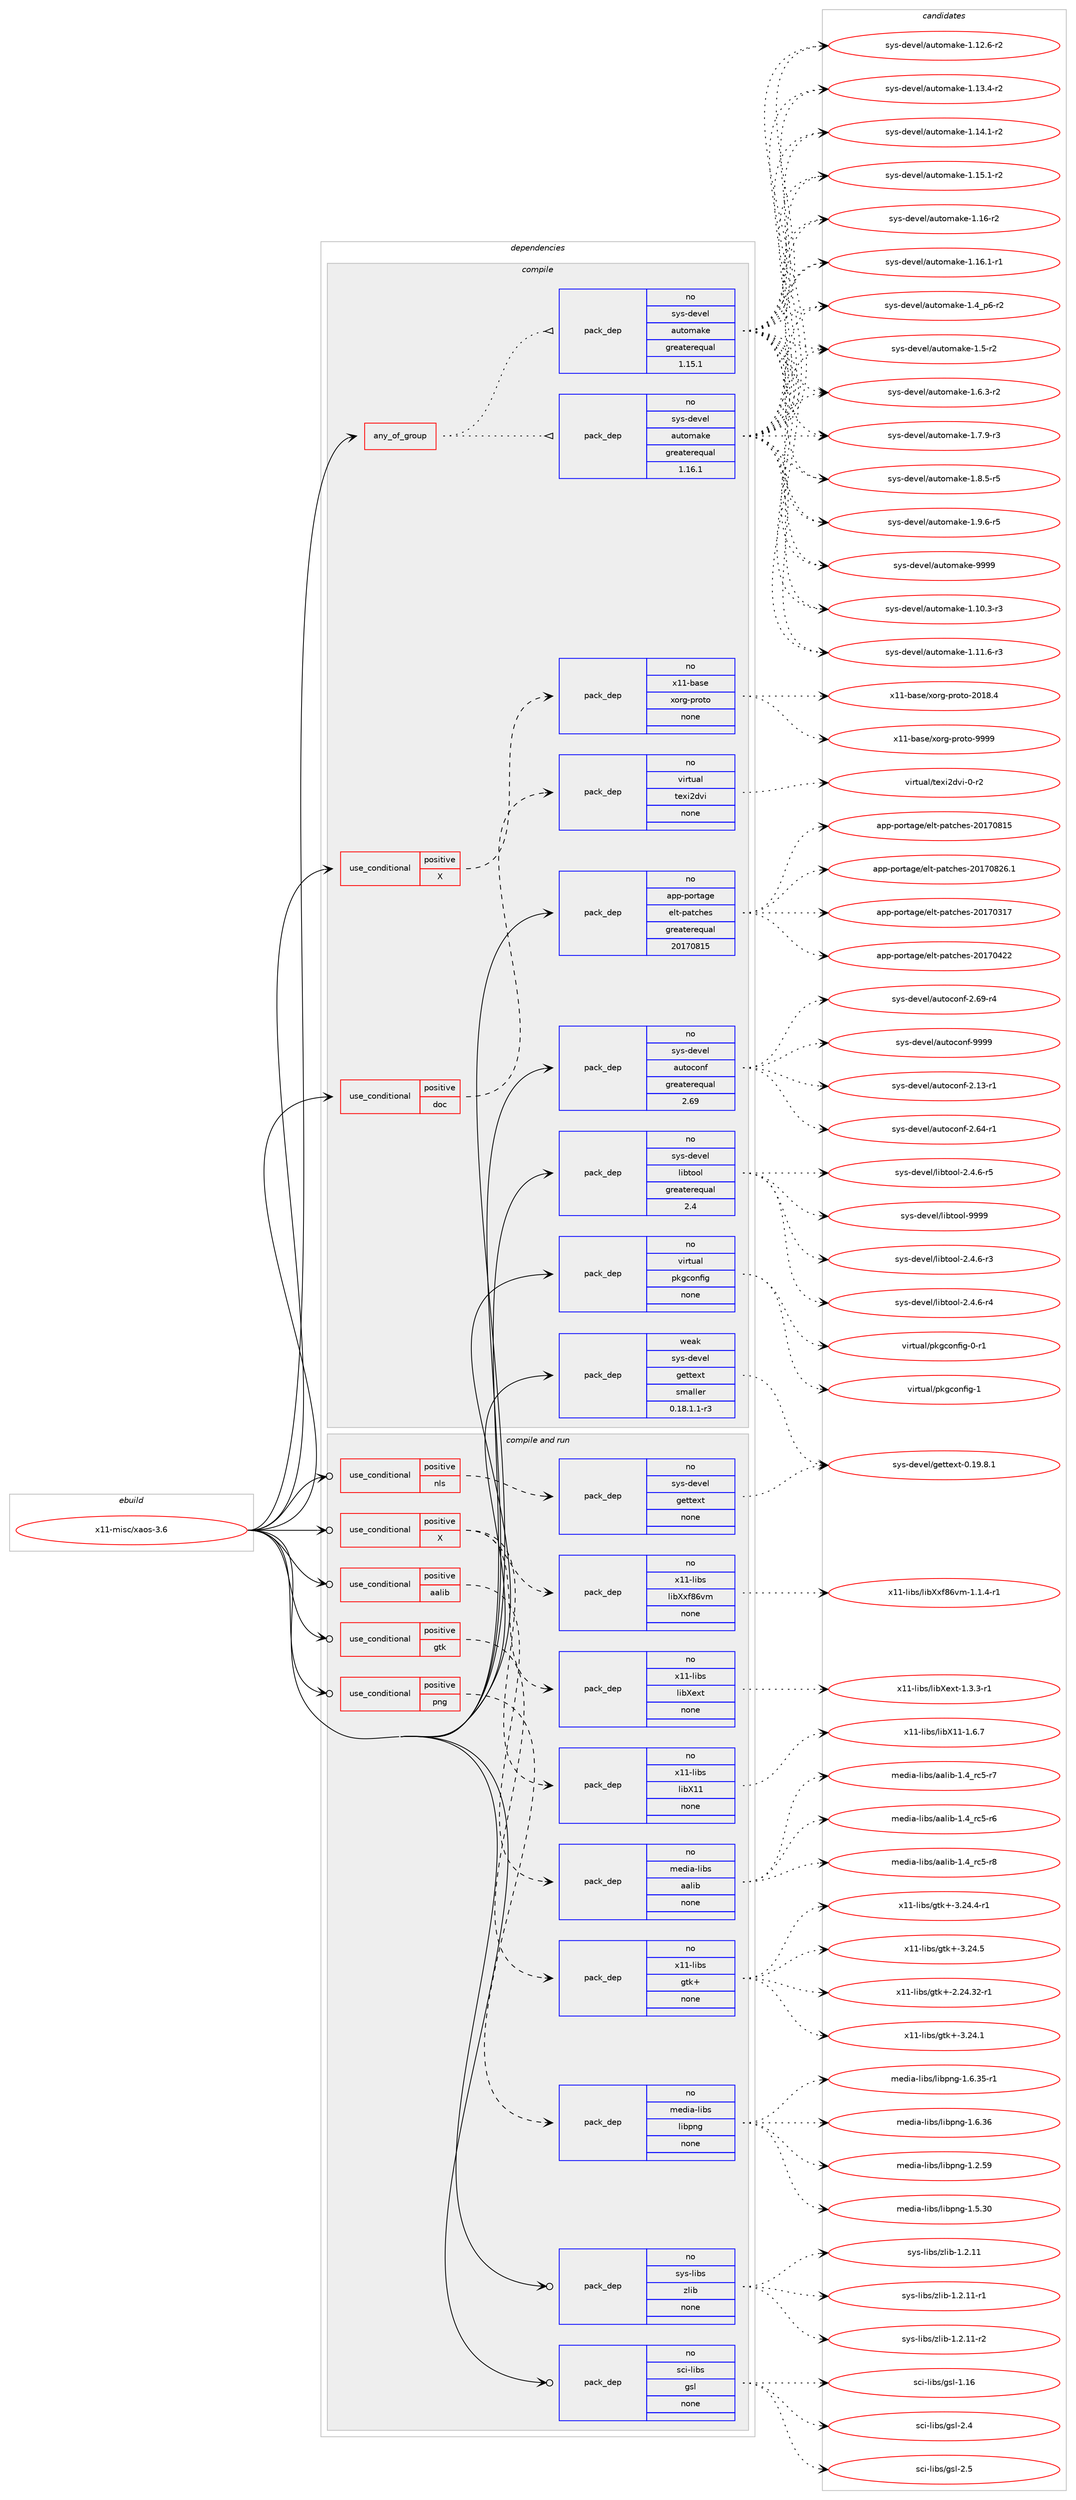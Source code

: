 digraph prolog {

# *************
# Graph options
# *************

newrank=true;
concentrate=true;
compound=true;
graph [rankdir=LR,fontname=Helvetica,fontsize=10,ranksep=1.5];#, ranksep=2.5, nodesep=0.2];
edge  [arrowhead=vee];
node  [fontname=Helvetica,fontsize=10];

# **********
# The ebuild
# **********

subgraph cluster_leftcol {
color=gray;
rank=same;
label=<<i>ebuild</i>>;
id [label="x11-misc/xaos-3.6", color=red, width=4, href="../x11-misc/xaos-3.6.svg"];
}

# ****************
# The dependencies
# ****************

subgraph cluster_midcol {
color=gray;
label=<<i>dependencies</i>>;
subgraph cluster_compile {
fillcolor="#eeeeee";
style=filled;
label=<<i>compile</i>>;
subgraph any28723 {
dependency1765280 [label=<<TABLE BORDER="0" CELLBORDER="1" CELLSPACING="0" CELLPADDING="4"><TR><TD CELLPADDING="10">any_of_group</TD></TR></TABLE>>, shape=none, color=red];subgraph pack1268779 {
dependency1765281 [label=<<TABLE BORDER="0" CELLBORDER="1" CELLSPACING="0" CELLPADDING="4" WIDTH="220"><TR><TD ROWSPAN="6" CELLPADDING="30">pack_dep</TD></TR><TR><TD WIDTH="110">no</TD></TR><TR><TD>sys-devel</TD></TR><TR><TD>automake</TD></TR><TR><TD>greaterequal</TD></TR><TR><TD>1.16.1</TD></TR></TABLE>>, shape=none, color=blue];
}
dependency1765280:e -> dependency1765281:w [weight=20,style="dotted",arrowhead="oinv"];
subgraph pack1268780 {
dependency1765282 [label=<<TABLE BORDER="0" CELLBORDER="1" CELLSPACING="0" CELLPADDING="4" WIDTH="220"><TR><TD ROWSPAN="6" CELLPADDING="30">pack_dep</TD></TR><TR><TD WIDTH="110">no</TD></TR><TR><TD>sys-devel</TD></TR><TR><TD>automake</TD></TR><TR><TD>greaterequal</TD></TR><TR><TD>1.15.1</TD></TR></TABLE>>, shape=none, color=blue];
}
dependency1765280:e -> dependency1765282:w [weight=20,style="dotted",arrowhead="oinv"];
}
id:e -> dependency1765280:w [weight=20,style="solid",arrowhead="vee"];
subgraph cond466770 {
dependency1765283 [label=<<TABLE BORDER="0" CELLBORDER="1" CELLSPACING="0" CELLPADDING="4"><TR><TD ROWSPAN="3" CELLPADDING="10">use_conditional</TD></TR><TR><TD>positive</TD></TR><TR><TD>X</TD></TR></TABLE>>, shape=none, color=red];
subgraph pack1268781 {
dependency1765284 [label=<<TABLE BORDER="0" CELLBORDER="1" CELLSPACING="0" CELLPADDING="4" WIDTH="220"><TR><TD ROWSPAN="6" CELLPADDING="30">pack_dep</TD></TR><TR><TD WIDTH="110">no</TD></TR><TR><TD>x11-base</TD></TR><TR><TD>xorg-proto</TD></TR><TR><TD>none</TD></TR><TR><TD></TD></TR></TABLE>>, shape=none, color=blue];
}
dependency1765283:e -> dependency1765284:w [weight=20,style="dashed",arrowhead="vee"];
}
id:e -> dependency1765283:w [weight=20,style="solid",arrowhead="vee"];
subgraph cond466771 {
dependency1765285 [label=<<TABLE BORDER="0" CELLBORDER="1" CELLSPACING="0" CELLPADDING="4"><TR><TD ROWSPAN="3" CELLPADDING="10">use_conditional</TD></TR><TR><TD>positive</TD></TR><TR><TD>doc</TD></TR></TABLE>>, shape=none, color=red];
subgraph pack1268782 {
dependency1765286 [label=<<TABLE BORDER="0" CELLBORDER="1" CELLSPACING="0" CELLPADDING="4" WIDTH="220"><TR><TD ROWSPAN="6" CELLPADDING="30">pack_dep</TD></TR><TR><TD WIDTH="110">no</TD></TR><TR><TD>virtual</TD></TR><TR><TD>texi2dvi</TD></TR><TR><TD>none</TD></TR><TR><TD></TD></TR></TABLE>>, shape=none, color=blue];
}
dependency1765285:e -> dependency1765286:w [weight=20,style="dashed",arrowhead="vee"];
}
id:e -> dependency1765285:w [weight=20,style="solid",arrowhead="vee"];
subgraph pack1268783 {
dependency1765287 [label=<<TABLE BORDER="0" CELLBORDER="1" CELLSPACING="0" CELLPADDING="4" WIDTH="220"><TR><TD ROWSPAN="6" CELLPADDING="30">pack_dep</TD></TR><TR><TD WIDTH="110">no</TD></TR><TR><TD>app-portage</TD></TR><TR><TD>elt-patches</TD></TR><TR><TD>greaterequal</TD></TR><TR><TD>20170815</TD></TR></TABLE>>, shape=none, color=blue];
}
id:e -> dependency1765287:w [weight=20,style="solid",arrowhead="vee"];
subgraph pack1268784 {
dependency1765288 [label=<<TABLE BORDER="0" CELLBORDER="1" CELLSPACING="0" CELLPADDING="4" WIDTH="220"><TR><TD ROWSPAN="6" CELLPADDING="30">pack_dep</TD></TR><TR><TD WIDTH="110">no</TD></TR><TR><TD>sys-devel</TD></TR><TR><TD>autoconf</TD></TR><TR><TD>greaterequal</TD></TR><TR><TD>2.69</TD></TR></TABLE>>, shape=none, color=blue];
}
id:e -> dependency1765288:w [weight=20,style="solid",arrowhead="vee"];
subgraph pack1268785 {
dependency1765289 [label=<<TABLE BORDER="0" CELLBORDER="1" CELLSPACING="0" CELLPADDING="4" WIDTH="220"><TR><TD ROWSPAN="6" CELLPADDING="30">pack_dep</TD></TR><TR><TD WIDTH="110">no</TD></TR><TR><TD>sys-devel</TD></TR><TR><TD>libtool</TD></TR><TR><TD>greaterequal</TD></TR><TR><TD>2.4</TD></TR></TABLE>>, shape=none, color=blue];
}
id:e -> dependency1765289:w [weight=20,style="solid",arrowhead="vee"];
subgraph pack1268786 {
dependency1765290 [label=<<TABLE BORDER="0" CELLBORDER="1" CELLSPACING="0" CELLPADDING="4" WIDTH="220"><TR><TD ROWSPAN="6" CELLPADDING="30">pack_dep</TD></TR><TR><TD WIDTH="110">no</TD></TR><TR><TD>virtual</TD></TR><TR><TD>pkgconfig</TD></TR><TR><TD>none</TD></TR><TR><TD></TD></TR></TABLE>>, shape=none, color=blue];
}
id:e -> dependency1765290:w [weight=20,style="solid",arrowhead="vee"];
subgraph pack1268787 {
dependency1765291 [label=<<TABLE BORDER="0" CELLBORDER="1" CELLSPACING="0" CELLPADDING="4" WIDTH="220"><TR><TD ROWSPAN="6" CELLPADDING="30">pack_dep</TD></TR><TR><TD WIDTH="110">weak</TD></TR><TR><TD>sys-devel</TD></TR><TR><TD>gettext</TD></TR><TR><TD>smaller</TD></TR><TR><TD>0.18.1.1-r3</TD></TR></TABLE>>, shape=none, color=blue];
}
id:e -> dependency1765291:w [weight=20,style="solid",arrowhead="vee"];
}
subgraph cluster_compileandrun {
fillcolor="#eeeeee";
style=filled;
label=<<i>compile and run</i>>;
subgraph cond466772 {
dependency1765292 [label=<<TABLE BORDER="0" CELLBORDER="1" CELLSPACING="0" CELLPADDING="4"><TR><TD ROWSPAN="3" CELLPADDING="10">use_conditional</TD></TR><TR><TD>positive</TD></TR><TR><TD>X</TD></TR></TABLE>>, shape=none, color=red];
subgraph pack1268788 {
dependency1765293 [label=<<TABLE BORDER="0" CELLBORDER="1" CELLSPACING="0" CELLPADDING="4" WIDTH="220"><TR><TD ROWSPAN="6" CELLPADDING="30">pack_dep</TD></TR><TR><TD WIDTH="110">no</TD></TR><TR><TD>x11-libs</TD></TR><TR><TD>libX11</TD></TR><TR><TD>none</TD></TR><TR><TD></TD></TR></TABLE>>, shape=none, color=blue];
}
dependency1765292:e -> dependency1765293:w [weight=20,style="dashed",arrowhead="vee"];
subgraph pack1268789 {
dependency1765294 [label=<<TABLE BORDER="0" CELLBORDER="1" CELLSPACING="0" CELLPADDING="4" WIDTH="220"><TR><TD ROWSPAN="6" CELLPADDING="30">pack_dep</TD></TR><TR><TD WIDTH="110">no</TD></TR><TR><TD>x11-libs</TD></TR><TR><TD>libXext</TD></TR><TR><TD>none</TD></TR><TR><TD></TD></TR></TABLE>>, shape=none, color=blue];
}
dependency1765292:e -> dependency1765294:w [weight=20,style="dashed",arrowhead="vee"];
subgraph pack1268790 {
dependency1765295 [label=<<TABLE BORDER="0" CELLBORDER="1" CELLSPACING="0" CELLPADDING="4" WIDTH="220"><TR><TD ROWSPAN="6" CELLPADDING="30">pack_dep</TD></TR><TR><TD WIDTH="110">no</TD></TR><TR><TD>x11-libs</TD></TR><TR><TD>libXxf86vm</TD></TR><TR><TD>none</TD></TR><TR><TD></TD></TR></TABLE>>, shape=none, color=blue];
}
dependency1765292:e -> dependency1765295:w [weight=20,style="dashed",arrowhead="vee"];
}
id:e -> dependency1765292:w [weight=20,style="solid",arrowhead="odotvee"];
subgraph cond466773 {
dependency1765296 [label=<<TABLE BORDER="0" CELLBORDER="1" CELLSPACING="0" CELLPADDING="4"><TR><TD ROWSPAN="3" CELLPADDING="10">use_conditional</TD></TR><TR><TD>positive</TD></TR><TR><TD>aalib</TD></TR></TABLE>>, shape=none, color=red];
subgraph pack1268791 {
dependency1765297 [label=<<TABLE BORDER="0" CELLBORDER="1" CELLSPACING="0" CELLPADDING="4" WIDTH="220"><TR><TD ROWSPAN="6" CELLPADDING="30">pack_dep</TD></TR><TR><TD WIDTH="110">no</TD></TR><TR><TD>media-libs</TD></TR><TR><TD>aalib</TD></TR><TR><TD>none</TD></TR><TR><TD></TD></TR></TABLE>>, shape=none, color=blue];
}
dependency1765296:e -> dependency1765297:w [weight=20,style="dashed",arrowhead="vee"];
}
id:e -> dependency1765296:w [weight=20,style="solid",arrowhead="odotvee"];
subgraph cond466774 {
dependency1765298 [label=<<TABLE BORDER="0" CELLBORDER="1" CELLSPACING="0" CELLPADDING="4"><TR><TD ROWSPAN="3" CELLPADDING="10">use_conditional</TD></TR><TR><TD>positive</TD></TR><TR><TD>gtk</TD></TR></TABLE>>, shape=none, color=red];
subgraph pack1268792 {
dependency1765299 [label=<<TABLE BORDER="0" CELLBORDER="1" CELLSPACING="0" CELLPADDING="4" WIDTH="220"><TR><TD ROWSPAN="6" CELLPADDING="30">pack_dep</TD></TR><TR><TD WIDTH="110">no</TD></TR><TR><TD>x11-libs</TD></TR><TR><TD>gtk+</TD></TR><TR><TD>none</TD></TR><TR><TD></TD></TR></TABLE>>, shape=none, color=blue];
}
dependency1765298:e -> dependency1765299:w [weight=20,style="dashed",arrowhead="vee"];
}
id:e -> dependency1765298:w [weight=20,style="solid",arrowhead="odotvee"];
subgraph cond466775 {
dependency1765300 [label=<<TABLE BORDER="0" CELLBORDER="1" CELLSPACING="0" CELLPADDING="4"><TR><TD ROWSPAN="3" CELLPADDING="10">use_conditional</TD></TR><TR><TD>positive</TD></TR><TR><TD>nls</TD></TR></TABLE>>, shape=none, color=red];
subgraph pack1268793 {
dependency1765301 [label=<<TABLE BORDER="0" CELLBORDER="1" CELLSPACING="0" CELLPADDING="4" WIDTH="220"><TR><TD ROWSPAN="6" CELLPADDING="30">pack_dep</TD></TR><TR><TD WIDTH="110">no</TD></TR><TR><TD>sys-devel</TD></TR><TR><TD>gettext</TD></TR><TR><TD>none</TD></TR><TR><TD></TD></TR></TABLE>>, shape=none, color=blue];
}
dependency1765300:e -> dependency1765301:w [weight=20,style="dashed",arrowhead="vee"];
}
id:e -> dependency1765300:w [weight=20,style="solid",arrowhead="odotvee"];
subgraph cond466776 {
dependency1765302 [label=<<TABLE BORDER="0" CELLBORDER="1" CELLSPACING="0" CELLPADDING="4"><TR><TD ROWSPAN="3" CELLPADDING="10">use_conditional</TD></TR><TR><TD>positive</TD></TR><TR><TD>png</TD></TR></TABLE>>, shape=none, color=red];
subgraph pack1268794 {
dependency1765303 [label=<<TABLE BORDER="0" CELLBORDER="1" CELLSPACING="0" CELLPADDING="4" WIDTH="220"><TR><TD ROWSPAN="6" CELLPADDING="30">pack_dep</TD></TR><TR><TD WIDTH="110">no</TD></TR><TR><TD>media-libs</TD></TR><TR><TD>libpng</TD></TR><TR><TD>none</TD></TR><TR><TD></TD></TR></TABLE>>, shape=none, color=blue];
}
dependency1765302:e -> dependency1765303:w [weight=20,style="dashed",arrowhead="vee"];
}
id:e -> dependency1765302:w [weight=20,style="solid",arrowhead="odotvee"];
subgraph pack1268795 {
dependency1765304 [label=<<TABLE BORDER="0" CELLBORDER="1" CELLSPACING="0" CELLPADDING="4" WIDTH="220"><TR><TD ROWSPAN="6" CELLPADDING="30">pack_dep</TD></TR><TR><TD WIDTH="110">no</TD></TR><TR><TD>sci-libs</TD></TR><TR><TD>gsl</TD></TR><TR><TD>none</TD></TR><TR><TD></TD></TR></TABLE>>, shape=none, color=blue];
}
id:e -> dependency1765304:w [weight=20,style="solid",arrowhead="odotvee"];
subgraph pack1268796 {
dependency1765305 [label=<<TABLE BORDER="0" CELLBORDER="1" CELLSPACING="0" CELLPADDING="4" WIDTH="220"><TR><TD ROWSPAN="6" CELLPADDING="30">pack_dep</TD></TR><TR><TD WIDTH="110">no</TD></TR><TR><TD>sys-libs</TD></TR><TR><TD>zlib</TD></TR><TR><TD>none</TD></TR><TR><TD></TD></TR></TABLE>>, shape=none, color=blue];
}
id:e -> dependency1765305:w [weight=20,style="solid",arrowhead="odotvee"];
}
subgraph cluster_run {
fillcolor="#eeeeee";
style=filled;
label=<<i>run</i>>;
}
}

# **************
# The candidates
# **************

subgraph cluster_choices {
rank=same;
color=gray;
label=<<i>candidates</i>>;

subgraph choice1268779 {
color=black;
nodesep=1;
choice11512111545100101118101108479711711611110997107101454946494846514511451 [label="sys-devel/automake-1.10.3-r3", color=red, width=4,href="../sys-devel/automake-1.10.3-r3.svg"];
choice11512111545100101118101108479711711611110997107101454946494946544511451 [label="sys-devel/automake-1.11.6-r3", color=red, width=4,href="../sys-devel/automake-1.11.6-r3.svg"];
choice11512111545100101118101108479711711611110997107101454946495046544511450 [label="sys-devel/automake-1.12.6-r2", color=red, width=4,href="../sys-devel/automake-1.12.6-r2.svg"];
choice11512111545100101118101108479711711611110997107101454946495146524511450 [label="sys-devel/automake-1.13.4-r2", color=red, width=4,href="../sys-devel/automake-1.13.4-r2.svg"];
choice11512111545100101118101108479711711611110997107101454946495246494511450 [label="sys-devel/automake-1.14.1-r2", color=red, width=4,href="../sys-devel/automake-1.14.1-r2.svg"];
choice11512111545100101118101108479711711611110997107101454946495346494511450 [label="sys-devel/automake-1.15.1-r2", color=red, width=4,href="../sys-devel/automake-1.15.1-r2.svg"];
choice1151211154510010111810110847971171161111099710710145494649544511450 [label="sys-devel/automake-1.16-r2", color=red, width=4,href="../sys-devel/automake-1.16-r2.svg"];
choice11512111545100101118101108479711711611110997107101454946495446494511449 [label="sys-devel/automake-1.16.1-r1", color=red, width=4,href="../sys-devel/automake-1.16.1-r1.svg"];
choice115121115451001011181011084797117116111109971071014549465295112544511450 [label="sys-devel/automake-1.4_p6-r2", color=red, width=4,href="../sys-devel/automake-1.4_p6-r2.svg"];
choice11512111545100101118101108479711711611110997107101454946534511450 [label="sys-devel/automake-1.5-r2", color=red, width=4,href="../sys-devel/automake-1.5-r2.svg"];
choice115121115451001011181011084797117116111109971071014549465446514511450 [label="sys-devel/automake-1.6.3-r2", color=red, width=4,href="../sys-devel/automake-1.6.3-r2.svg"];
choice115121115451001011181011084797117116111109971071014549465546574511451 [label="sys-devel/automake-1.7.9-r3", color=red, width=4,href="../sys-devel/automake-1.7.9-r3.svg"];
choice115121115451001011181011084797117116111109971071014549465646534511453 [label="sys-devel/automake-1.8.5-r5", color=red, width=4,href="../sys-devel/automake-1.8.5-r5.svg"];
choice115121115451001011181011084797117116111109971071014549465746544511453 [label="sys-devel/automake-1.9.6-r5", color=red, width=4,href="../sys-devel/automake-1.9.6-r5.svg"];
choice115121115451001011181011084797117116111109971071014557575757 [label="sys-devel/automake-9999", color=red, width=4,href="../sys-devel/automake-9999.svg"];
dependency1765281:e -> choice11512111545100101118101108479711711611110997107101454946494846514511451:w [style=dotted,weight="100"];
dependency1765281:e -> choice11512111545100101118101108479711711611110997107101454946494946544511451:w [style=dotted,weight="100"];
dependency1765281:e -> choice11512111545100101118101108479711711611110997107101454946495046544511450:w [style=dotted,weight="100"];
dependency1765281:e -> choice11512111545100101118101108479711711611110997107101454946495146524511450:w [style=dotted,weight="100"];
dependency1765281:e -> choice11512111545100101118101108479711711611110997107101454946495246494511450:w [style=dotted,weight="100"];
dependency1765281:e -> choice11512111545100101118101108479711711611110997107101454946495346494511450:w [style=dotted,weight="100"];
dependency1765281:e -> choice1151211154510010111810110847971171161111099710710145494649544511450:w [style=dotted,weight="100"];
dependency1765281:e -> choice11512111545100101118101108479711711611110997107101454946495446494511449:w [style=dotted,weight="100"];
dependency1765281:e -> choice115121115451001011181011084797117116111109971071014549465295112544511450:w [style=dotted,weight="100"];
dependency1765281:e -> choice11512111545100101118101108479711711611110997107101454946534511450:w [style=dotted,weight="100"];
dependency1765281:e -> choice115121115451001011181011084797117116111109971071014549465446514511450:w [style=dotted,weight="100"];
dependency1765281:e -> choice115121115451001011181011084797117116111109971071014549465546574511451:w [style=dotted,weight="100"];
dependency1765281:e -> choice115121115451001011181011084797117116111109971071014549465646534511453:w [style=dotted,weight="100"];
dependency1765281:e -> choice115121115451001011181011084797117116111109971071014549465746544511453:w [style=dotted,weight="100"];
dependency1765281:e -> choice115121115451001011181011084797117116111109971071014557575757:w [style=dotted,weight="100"];
}
subgraph choice1268780 {
color=black;
nodesep=1;
choice11512111545100101118101108479711711611110997107101454946494846514511451 [label="sys-devel/automake-1.10.3-r3", color=red, width=4,href="../sys-devel/automake-1.10.3-r3.svg"];
choice11512111545100101118101108479711711611110997107101454946494946544511451 [label="sys-devel/automake-1.11.6-r3", color=red, width=4,href="../sys-devel/automake-1.11.6-r3.svg"];
choice11512111545100101118101108479711711611110997107101454946495046544511450 [label="sys-devel/automake-1.12.6-r2", color=red, width=4,href="../sys-devel/automake-1.12.6-r2.svg"];
choice11512111545100101118101108479711711611110997107101454946495146524511450 [label="sys-devel/automake-1.13.4-r2", color=red, width=4,href="../sys-devel/automake-1.13.4-r2.svg"];
choice11512111545100101118101108479711711611110997107101454946495246494511450 [label="sys-devel/automake-1.14.1-r2", color=red, width=4,href="../sys-devel/automake-1.14.1-r2.svg"];
choice11512111545100101118101108479711711611110997107101454946495346494511450 [label="sys-devel/automake-1.15.1-r2", color=red, width=4,href="../sys-devel/automake-1.15.1-r2.svg"];
choice1151211154510010111810110847971171161111099710710145494649544511450 [label="sys-devel/automake-1.16-r2", color=red, width=4,href="../sys-devel/automake-1.16-r2.svg"];
choice11512111545100101118101108479711711611110997107101454946495446494511449 [label="sys-devel/automake-1.16.1-r1", color=red, width=4,href="../sys-devel/automake-1.16.1-r1.svg"];
choice115121115451001011181011084797117116111109971071014549465295112544511450 [label="sys-devel/automake-1.4_p6-r2", color=red, width=4,href="../sys-devel/automake-1.4_p6-r2.svg"];
choice11512111545100101118101108479711711611110997107101454946534511450 [label="sys-devel/automake-1.5-r2", color=red, width=4,href="../sys-devel/automake-1.5-r2.svg"];
choice115121115451001011181011084797117116111109971071014549465446514511450 [label="sys-devel/automake-1.6.3-r2", color=red, width=4,href="../sys-devel/automake-1.6.3-r2.svg"];
choice115121115451001011181011084797117116111109971071014549465546574511451 [label="sys-devel/automake-1.7.9-r3", color=red, width=4,href="../sys-devel/automake-1.7.9-r3.svg"];
choice115121115451001011181011084797117116111109971071014549465646534511453 [label="sys-devel/automake-1.8.5-r5", color=red, width=4,href="../sys-devel/automake-1.8.5-r5.svg"];
choice115121115451001011181011084797117116111109971071014549465746544511453 [label="sys-devel/automake-1.9.6-r5", color=red, width=4,href="../sys-devel/automake-1.9.6-r5.svg"];
choice115121115451001011181011084797117116111109971071014557575757 [label="sys-devel/automake-9999", color=red, width=4,href="../sys-devel/automake-9999.svg"];
dependency1765282:e -> choice11512111545100101118101108479711711611110997107101454946494846514511451:w [style=dotted,weight="100"];
dependency1765282:e -> choice11512111545100101118101108479711711611110997107101454946494946544511451:w [style=dotted,weight="100"];
dependency1765282:e -> choice11512111545100101118101108479711711611110997107101454946495046544511450:w [style=dotted,weight="100"];
dependency1765282:e -> choice11512111545100101118101108479711711611110997107101454946495146524511450:w [style=dotted,weight="100"];
dependency1765282:e -> choice11512111545100101118101108479711711611110997107101454946495246494511450:w [style=dotted,weight="100"];
dependency1765282:e -> choice11512111545100101118101108479711711611110997107101454946495346494511450:w [style=dotted,weight="100"];
dependency1765282:e -> choice1151211154510010111810110847971171161111099710710145494649544511450:w [style=dotted,weight="100"];
dependency1765282:e -> choice11512111545100101118101108479711711611110997107101454946495446494511449:w [style=dotted,weight="100"];
dependency1765282:e -> choice115121115451001011181011084797117116111109971071014549465295112544511450:w [style=dotted,weight="100"];
dependency1765282:e -> choice11512111545100101118101108479711711611110997107101454946534511450:w [style=dotted,weight="100"];
dependency1765282:e -> choice115121115451001011181011084797117116111109971071014549465446514511450:w [style=dotted,weight="100"];
dependency1765282:e -> choice115121115451001011181011084797117116111109971071014549465546574511451:w [style=dotted,weight="100"];
dependency1765282:e -> choice115121115451001011181011084797117116111109971071014549465646534511453:w [style=dotted,weight="100"];
dependency1765282:e -> choice115121115451001011181011084797117116111109971071014549465746544511453:w [style=dotted,weight="100"];
dependency1765282:e -> choice115121115451001011181011084797117116111109971071014557575757:w [style=dotted,weight="100"];
}
subgraph choice1268781 {
color=black;
nodesep=1;
choice1204949459897115101471201111141034511211411111611145504849564652 [label="x11-base/xorg-proto-2018.4", color=red, width=4,href="../x11-base/xorg-proto-2018.4.svg"];
choice120494945989711510147120111114103451121141111161114557575757 [label="x11-base/xorg-proto-9999", color=red, width=4,href="../x11-base/xorg-proto-9999.svg"];
dependency1765284:e -> choice1204949459897115101471201111141034511211411111611145504849564652:w [style=dotted,weight="100"];
dependency1765284:e -> choice120494945989711510147120111114103451121141111161114557575757:w [style=dotted,weight="100"];
}
subgraph choice1268782 {
color=black;
nodesep=1;
choice11810511411611797108471161011201055010011810545484511450 [label="virtual/texi2dvi-0-r2", color=red, width=4,href="../virtual/texi2dvi-0-r2.svg"];
dependency1765286:e -> choice11810511411611797108471161011201055010011810545484511450:w [style=dotted,weight="100"];
}
subgraph choice1268783 {
color=black;
nodesep=1;
choice97112112451121111141169710310147101108116451129711699104101115455048495548514955 [label="app-portage/elt-patches-20170317", color=red, width=4,href="../app-portage/elt-patches-20170317.svg"];
choice97112112451121111141169710310147101108116451129711699104101115455048495548525050 [label="app-portage/elt-patches-20170422", color=red, width=4,href="../app-portage/elt-patches-20170422.svg"];
choice97112112451121111141169710310147101108116451129711699104101115455048495548564953 [label="app-portage/elt-patches-20170815", color=red, width=4,href="../app-portage/elt-patches-20170815.svg"];
choice971121124511211111411697103101471011081164511297116991041011154550484955485650544649 [label="app-portage/elt-patches-20170826.1", color=red, width=4,href="../app-portage/elt-patches-20170826.1.svg"];
dependency1765287:e -> choice97112112451121111141169710310147101108116451129711699104101115455048495548514955:w [style=dotted,weight="100"];
dependency1765287:e -> choice97112112451121111141169710310147101108116451129711699104101115455048495548525050:w [style=dotted,weight="100"];
dependency1765287:e -> choice97112112451121111141169710310147101108116451129711699104101115455048495548564953:w [style=dotted,weight="100"];
dependency1765287:e -> choice971121124511211111411697103101471011081164511297116991041011154550484955485650544649:w [style=dotted,weight="100"];
}
subgraph choice1268784 {
color=black;
nodesep=1;
choice1151211154510010111810110847971171161119911111010245504649514511449 [label="sys-devel/autoconf-2.13-r1", color=red, width=4,href="../sys-devel/autoconf-2.13-r1.svg"];
choice1151211154510010111810110847971171161119911111010245504654524511449 [label="sys-devel/autoconf-2.64-r1", color=red, width=4,href="../sys-devel/autoconf-2.64-r1.svg"];
choice1151211154510010111810110847971171161119911111010245504654574511452 [label="sys-devel/autoconf-2.69-r4", color=red, width=4,href="../sys-devel/autoconf-2.69-r4.svg"];
choice115121115451001011181011084797117116111991111101024557575757 [label="sys-devel/autoconf-9999", color=red, width=4,href="../sys-devel/autoconf-9999.svg"];
dependency1765288:e -> choice1151211154510010111810110847971171161119911111010245504649514511449:w [style=dotted,weight="100"];
dependency1765288:e -> choice1151211154510010111810110847971171161119911111010245504654524511449:w [style=dotted,weight="100"];
dependency1765288:e -> choice1151211154510010111810110847971171161119911111010245504654574511452:w [style=dotted,weight="100"];
dependency1765288:e -> choice115121115451001011181011084797117116111991111101024557575757:w [style=dotted,weight="100"];
}
subgraph choice1268785 {
color=black;
nodesep=1;
choice1151211154510010111810110847108105981161111111084550465246544511451 [label="sys-devel/libtool-2.4.6-r3", color=red, width=4,href="../sys-devel/libtool-2.4.6-r3.svg"];
choice1151211154510010111810110847108105981161111111084550465246544511452 [label="sys-devel/libtool-2.4.6-r4", color=red, width=4,href="../sys-devel/libtool-2.4.6-r4.svg"];
choice1151211154510010111810110847108105981161111111084550465246544511453 [label="sys-devel/libtool-2.4.6-r5", color=red, width=4,href="../sys-devel/libtool-2.4.6-r5.svg"];
choice1151211154510010111810110847108105981161111111084557575757 [label="sys-devel/libtool-9999", color=red, width=4,href="../sys-devel/libtool-9999.svg"];
dependency1765289:e -> choice1151211154510010111810110847108105981161111111084550465246544511451:w [style=dotted,weight="100"];
dependency1765289:e -> choice1151211154510010111810110847108105981161111111084550465246544511452:w [style=dotted,weight="100"];
dependency1765289:e -> choice1151211154510010111810110847108105981161111111084550465246544511453:w [style=dotted,weight="100"];
dependency1765289:e -> choice1151211154510010111810110847108105981161111111084557575757:w [style=dotted,weight="100"];
}
subgraph choice1268786 {
color=black;
nodesep=1;
choice11810511411611797108471121071039911111010210510345484511449 [label="virtual/pkgconfig-0-r1", color=red, width=4,href="../virtual/pkgconfig-0-r1.svg"];
choice1181051141161179710847112107103991111101021051034549 [label="virtual/pkgconfig-1", color=red, width=4,href="../virtual/pkgconfig-1.svg"];
dependency1765290:e -> choice11810511411611797108471121071039911111010210510345484511449:w [style=dotted,weight="100"];
dependency1765290:e -> choice1181051141161179710847112107103991111101021051034549:w [style=dotted,weight="100"];
}
subgraph choice1268787 {
color=black;
nodesep=1;
choice1151211154510010111810110847103101116116101120116454846495746564649 [label="sys-devel/gettext-0.19.8.1", color=red, width=4,href="../sys-devel/gettext-0.19.8.1.svg"];
dependency1765291:e -> choice1151211154510010111810110847103101116116101120116454846495746564649:w [style=dotted,weight="100"];
}
subgraph choice1268788 {
color=black;
nodesep=1;
choice120494945108105981154710810598884949454946544655 [label="x11-libs/libX11-1.6.7", color=red, width=4,href="../x11-libs/libX11-1.6.7.svg"];
dependency1765293:e -> choice120494945108105981154710810598884949454946544655:w [style=dotted,weight="100"];
}
subgraph choice1268789 {
color=black;
nodesep=1;
choice120494945108105981154710810598881011201164549465146514511449 [label="x11-libs/libXext-1.3.3-r1", color=red, width=4,href="../x11-libs/libXext-1.3.3-r1.svg"];
dependency1765294:e -> choice120494945108105981154710810598881011201164549465146514511449:w [style=dotted,weight="100"];
}
subgraph choice1268790 {
color=black;
nodesep=1;
choice1204949451081059811547108105988812010256541181094549464946524511449 [label="x11-libs/libXxf86vm-1.1.4-r1", color=red, width=4,href="../x11-libs/libXxf86vm-1.1.4-r1.svg"];
dependency1765295:e -> choice1204949451081059811547108105988812010256541181094549464946524511449:w [style=dotted,weight="100"];
}
subgraph choice1268791 {
color=black;
nodesep=1;
choice10910110010597451081059811547979710810598454946529511499534511454 [label="media-libs/aalib-1.4_rc5-r6", color=red, width=4,href="../media-libs/aalib-1.4_rc5-r6.svg"];
choice10910110010597451081059811547979710810598454946529511499534511455 [label="media-libs/aalib-1.4_rc5-r7", color=red, width=4,href="../media-libs/aalib-1.4_rc5-r7.svg"];
choice10910110010597451081059811547979710810598454946529511499534511456 [label="media-libs/aalib-1.4_rc5-r8", color=red, width=4,href="../media-libs/aalib-1.4_rc5-r8.svg"];
dependency1765297:e -> choice10910110010597451081059811547979710810598454946529511499534511454:w [style=dotted,weight="100"];
dependency1765297:e -> choice10910110010597451081059811547979710810598454946529511499534511455:w [style=dotted,weight="100"];
dependency1765297:e -> choice10910110010597451081059811547979710810598454946529511499534511456:w [style=dotted,weight="100"];
}
subgraph choice1268792 {
color=black;
nodesep=1;
choice12049494510810598115471031161074345504650524651504511449 [label="x11-libs/gtk+-2.24.32-r1", color=red, width=4,href="../x11-libs/gtk+-2.24.32-r1.svg"];
choice12049494510810598115471031161074345514650524649 [label="x11-libs/gtk+-3.24.1", color=red, width=4,href="../x11-libs/gtk+-3.24.1.svg"];
choice120494945108105981154710311610743455146505246524511449 [label="x11-libs/gtk+-3.24.4-r1", color=red, width=4,href="../x11-libs/gtk+-3.24.4-r1.svg"];
choice12049494510810598115471031161074345514650524653 [label="x11-libs/gtk+-3.24.5", color=red, width=4,href="../x11-libs/gtk+-3.24.5.svg"];
dependency1765299:e -> choice12049494510810598115471031161074345504650524651504511449:w [style=dotted,weight="100"];
dependency1765299:e -> choice12049494510810598115471031161074345514650524649:w [style=dotted,weight="100"];
dependency1765299:e -> choice120494945108105981154710311610743455146505246524511449:w [style=dotted,weight="100"];
dependency1765299:e -> choice12049494510810598115471031161074345514650524653:w [style=dotted,weight="100"];
}
subgraph choice1268793 {
color=black;
nodesep=1;
choice1151211154510010111810110847103101116116101120116454846495746564649 [label="sys-devel/gettext-0.19.8.1", color=red, width=4,href="../sys-devel/gettext-0.19.8.1.svg"];
dependency1765301:e -> choice1151211154510010111810110847103101116116101120116454846495746564649:w [style=dotted,weight="100"];
}
subgraph choice1268794 {
color=black;
nodesep=1;
choice109101100105974510810598115471081059811211010345494650465357 [label="media-libs/libpng-1.2.59", color=red, width=4,href="../media-libs/libpng-1.2.59.svg"];
choice109101100105974510810598115471081059811211010345494653465148 [label="media-libs/libpng-1.5.30", color=red, width=4,href="../media-libs/libpng-1.5.30.svg"];
choice1091011001059745108105981154710810598112110103454946544651534511449 [label="media-libs/libpng-1.6.35-r1", color=red, width=4,href="../media-libs/libpng-1.6.35-r1.svg"];
choice109101100105974510810598115471081059811211010345494654465154 [label="media-libs/libpng-1.6.36", color=red, width=4,href="../media-libs/libpng-1.6.36.svg"];
dependency1765303:e -> choice109101100105974510810598115471081059811211010345494650465357:w [style=dotted,weight="100"];
dependency1765303:e -> choice109101100105974510810598115471081059811211010345494653465148:w [style=dotted,weight="100"];
dependency1765303:e -> choice1091011001059745108105981154710810598112110103454946544651534511449:w [style=dotted,weight="100"];
dependency1765303:e -> choice109101100105974510810598115471081059811211010345494654465154:w [style=dotted,weight="100"];
}
subgraph choice1268795 {
color=black;
nodesep=1;
choice115991054510810598115471031151084549464954 [label="sci-libs/gsl-1.16", color=red, width=4,href="../sci-libs/gsl-1.16.svg"];
choice1159910545108105981154710311510845504652 [label="sci-libs/gsl-2.4", color=red, width=4,href="../sci-libs/gsl-2.4.svg"];
choice1159910545108105981154710311510845504653 [label="sci-libs/gsl-2.5", color=red, width=4,href="../sci-libs/gsl-2.5.svg"];
dependency1765304:e -> choice115991054510810598115471031151084549464954:w [style=dotted,weight="100"];
dependency1765304:e -> choice1159910545108105981154710311510845504652:w [style=dotted,weight="100"];
dependency1765304:e -> choice1159910545108105981154710311510845504653:w [style=dotted,weight="100"];
}
subgraph choice1268796 {
color=black;
nodesep=1;
choice1151211154510810598115471221081059845494650464949 [label="sys-libs/zlib-1.2.11", color=red, width=4,href="../sys-libs/zlib-1.2.11.svg"];
choice11512111545108105981154712210810598454946504649494511449 [label="sys-libs/zlib-1.2.11-r1", color=red, width=4,href="../sys-libs/zlib-1.2.11-r1.svg"];
choice11512111545108105981154712210810598454946504649494511450 [label="sys-libs/zlib-1.2.11-r2", color=red, width=4,href="../sys-libs/zlib-1.2.11-r2.svg"];
dependency1765305:e -> choice1151211154510810598115471221081059845494650464949:w [style=dotted,weight="100"];
dependency1765305:e -> choice11512111545108105981154712210810598454946504649494511449:w [style=dotted,weight="100"];
dependency1765305:e -> choice11512111545108105981154712210810598454946504649494511450:w [style=dotted,weight="100"];
}
}

}
